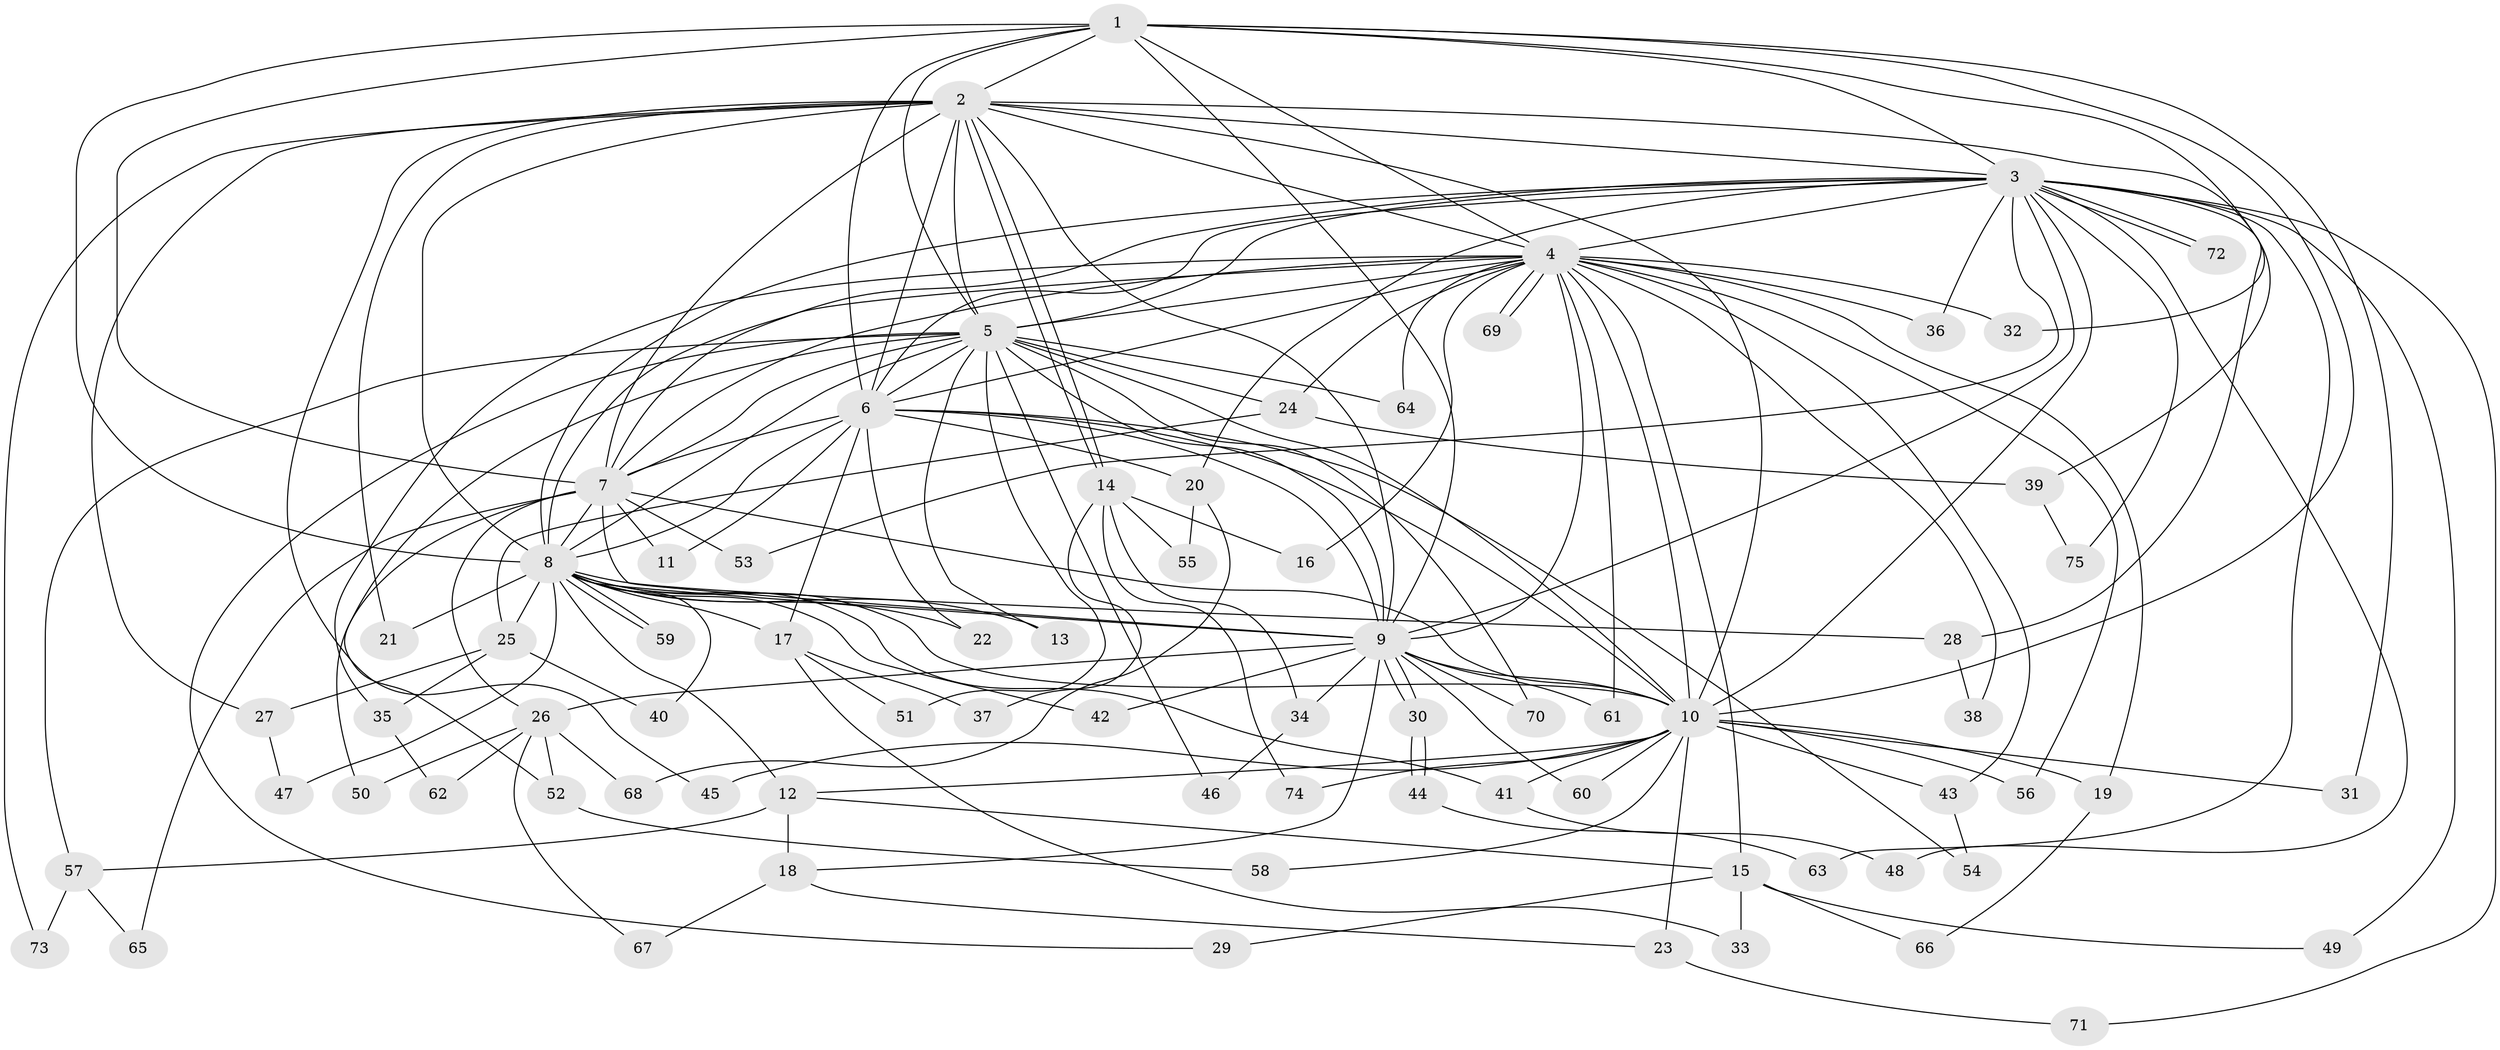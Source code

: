 // Generated by graph-tools (version 1.1) at 2025/10/02/27/25 16:10:59]
// undirected, 75 vertices, 175 edges
graph export_dot {
graph [start="1"]
  node [color=gray90,style=filled];
  1;
  2;
  3;
  4;
  5;
  6;
  7;
  8;
  9;
  10;
  11;
  12;
  13;
  14;
  15;
  16;
  17;
  18;
  19;
  20;
  21;
  22;
  23;
  24;
  25;
  26;
  27;
  28;
  29;
  30;
  31;
  32;
  33;
  34;
  35;
  36;
  37;
  38;
  39;
  40;
  41;
  42;
  43;
  44;
  45;
  46;
  47;
  48;
  49;
  50;
  51;
  52;
  53;
  54;
  55;
  56;
  57;
  58;
  59;
  60;
  61;
  62;
  63;
  64;
  65;
  66;
  67;
  68;
  69;
  70;
  71;
  72;
  73;
  74;
  75;
  1 -- 2;
  1 -- 3;
  1 -- 4;
  1 -- 5;
  1 -- 6;
  1 -- 7;
  1 -- 8;
  1 -- 9;
  1 -- 10;
  1 -- 31;
  1 -- 32;
  2 -- 3;
  2 -- 4;
  2 -- 5;
  2 -- 6;
  2 -- 7;
  2 -- 8;
  2 -- 9;
  2 -- 10;
  2 -- 14;
  2 -- 14;
  2 -- 21;
  2 -- 27;
  2 -- 39;
  2 -- 45;
  2 -- 73;
  3 -- 4;
  3 -- 5;
  3 -- 6;
  3 -- 7;
  3 -- 8;
  3 -- 9;
  3 -- 10;
  3 -- 20;
  3 -- 28;
  3 -- 36;
  3 -- 48;
  3 -- 49;
  3 -- 53;
  3 -- 63;
  3 -- 71;
  3 -- 72;
  3 -- 72;
  3 -- 75;
  4 -- 5;
  4 -- 6;
  4 -- 7;
  4 -- 8;
  4 -- 9;
  4 -- 10;
  4 -- 15;
  4 -- 16;
  4 -- 19;
  4 -- 24;
  4 -- 32;
  4 -- 35;
  4 -- 36;
  4 -- 38;
  4 -- 43;
  4 -- 56;
  4 -- 61;
  4 -- 64;
  4 -- 69;
  4 -- 69;
  5 -- 6;
  5 -- 7;
  5 -- 8;
  5 -- 9;
  5 -- 10;
  5 -- 13;
  5 -- 24;
  5 -- 29;
  5 -- 46;
  5 -- 51;
  5 -- 52;
  5 -- 57;
  5 -- 64;
  5 -- 70;
  6 -- 7;
  6 -- 8;
  6 -- 9;
  6 -- 10;
  6 -- 11;
  6 -- 17;
  6 -- 20;
  6 -- 22;
  6 -- 54;
  7 -- 8;
  7 -- 9;
  7 -- 10;
  7 -- 11;
  7 -- 26;
  7 -- 50;
  7 -- 53;
  7 -- 65;
  8 -- 9;
  8 -- 10;
  8 -- 12;
  8 -- 13;
  8 -- 17;
  8 -- 21;
  8 -- 22;
  8 -- 25;
  8 -- 28;
  8 -- 40;
  8 -- 41;
  8 -- 42;
  8 -- 47;
  8 -- 59;
  8 -- 59;
  9 -- 10;
  9 -- 18;
  9 -- 26;
  9 -- 30;
  9 -- 30;
  9 -- 34;
  9 -- 42;
  9 -- 60;
  9 -- 61;
  9 -- 70;
  10 -- 12;
  10 -- 19;
  10 -- 23;
  10 -- 31;
  10 -- 41;
  10 -- 43;
  10 -- 45;
  10 -- 56;
  10 -- 58;
  10 -- 60;
  10 -- 74;
  12 -- 15;
  12 -- 18;
  12 -- 57;
  14 -- 16;
  14 -- 34;
  14 -- 37;
  14 -- 55;
  14 -- 74;
  15 -- 29;
  15 -- 33;
  15 -- 49;
  15 -- 66;
  17 -- 33;
  17 -- 37;
  17 -- 51;
  18 -- 23;
  18 -- 67;
  19 -- 66;
  20 -- 55;
  20 -- 68;
  23 -- 71;
  24 -- 25;
  24 -- 39;
  25 -- 27;
  25 -- 35;
  25 -- 40;
  26 -- 50;
  26 -- 52;
  26 -- 62;
  26 -- 67;
  26 -- 68;
  27 -- 47;
  28 -- 38;
  30 -- 44;
  30 -- 44;
  34 -- 46;
  35 -- 62;
  39 -- 75;
  41 -- 48;
  43 -- 54;
  44 -- 63;
  52 -- 58;
  57 -- 65;
  57 -- 73;
}
